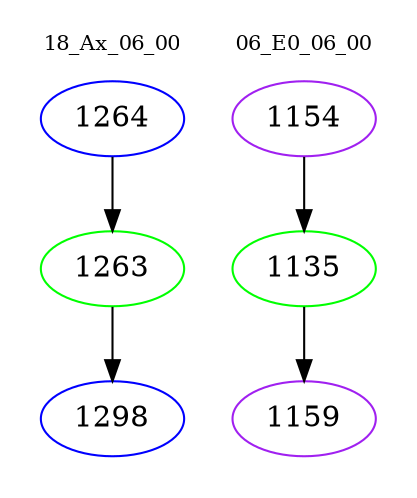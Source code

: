 digraph{
subgraph cluster_0 {
color = white
label = "18_Ax_06_00";
fontsize=10;
T0_1264 [label="1264", color="blue"]
T0_1264 -> T0_1263 [color="black"]
T0_1263 [label="1263", color="green"]
T0_1263 -> T0_1298 [color="black"]
T0_1298 [label="1298", color="blue"]
}
subgraph cluster_1 {
color = white
label = "06_E0_06_00";
fontsize=10;
T1_1154 [label="1154", color="purple"]
T1_1154 -> T1_1135 [color="black"]
T1_1135 [label="1135", color="green"]
T1_1135 -> T1_1159 [color="black"]
T1_1159 [label="1159", color="purple"]
}
}
